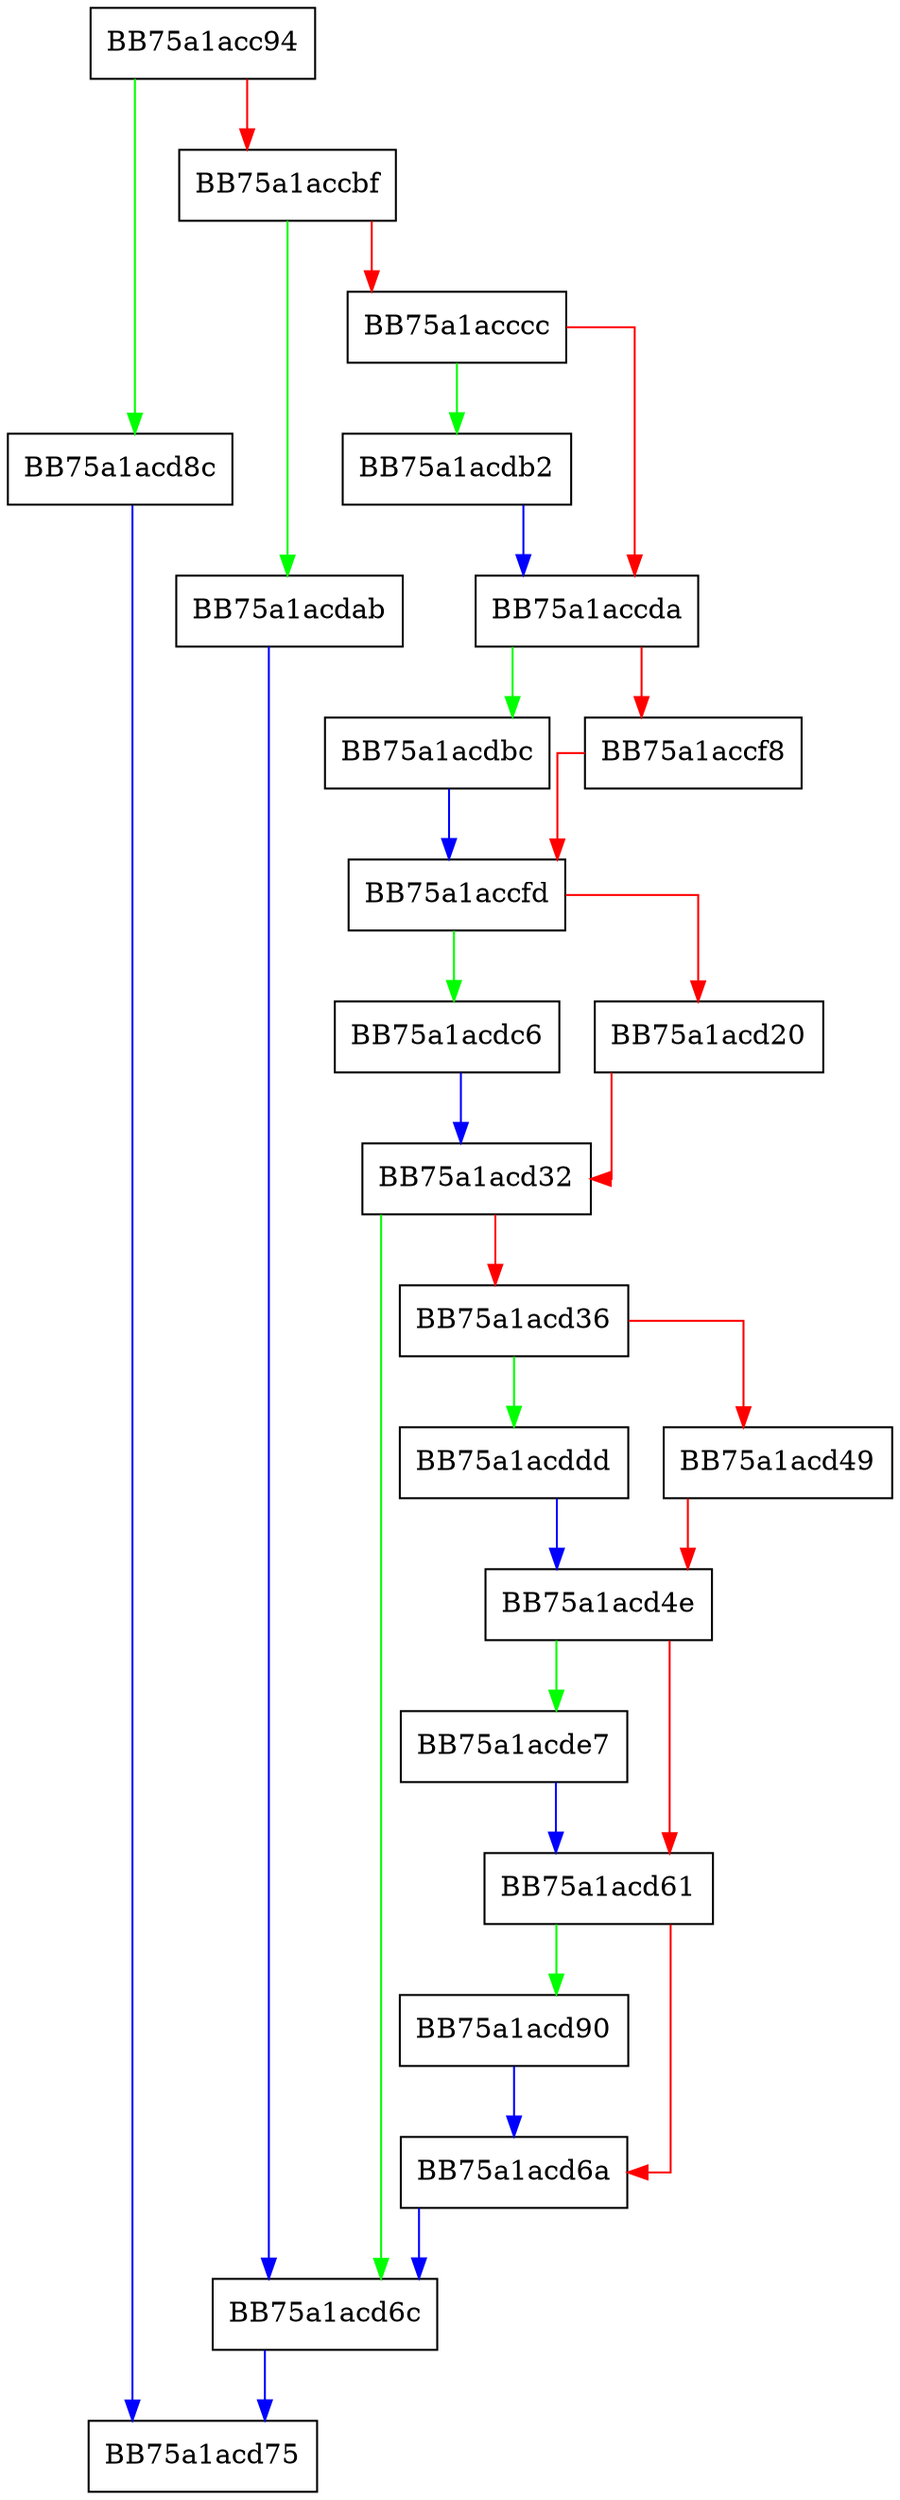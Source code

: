 digraph Write {
  node [shape="box"];
  graph [splines=ortho];
  BB75a1acc94 -> BB75a1acd8c [color="green"];
  BB75a1acc94 -> BB75a1accbf [color="red"];
  BB75a1accbf -> BB75a1acdab [color="green"];
  BB75a1accbf -> BB75a1acccc [color="red"];
  BB75a1acccc -> BB75a1acdb2 [color="green"];
  BB75a1acccc -> BB75a1accda [color="red"];
  BB75a1accda -> BB75a1acdbc [color="green"];
  BB75a1accda -> BB75a1accf8 [color="red"];
  BB75a1accf8 -> BB75a1accfd [color="red"];
  BB75a1accfd -> BB75a1acdc6 [color="green"];
  BB75a1accfd -> BB75a1acd20 [color="red"];
  BB75a1acd20 -> BB75a1acd32 [color="red"];
  BB75a1acd32 -> BB75a1acd6c [color="green"];
  BB75a1acd32 -> BB75a1acd36 [color="red"];
  BB75a1acd36 -> BB75a1acddd [color="green"];
  BB75a1acd36 -> BB75a1acd49 [color="red"];
  BB75a1acd49 -> BB75a1acd4e [color="red"];
  BB75a1acd4e -> BB75a1acde7 [color="green"];
  BB75a1acd4e -> BB75a1acd61 [color="red"];
  BB75a1acd61 -> BB75a1acd90 [color="green"];
  BB75a1acd61 -> BB75a1acd6a [color="red"];
  BB75a1acd6a -> BB75a1acd6c [color="blue"];
  BB75a1acd6c -> BB75a1acd75 [color="blue"];
  BB75a1acd8c -> BB75a1acd75 [color="blue"];
  BB75a1acd90 -> BB75a1acd6a [color="blue"];
  BB75a1acdab -> BB75a1acd6c [color="blue"];
  BB75a1acdb2 -> BB75a1accda [color="blue"];
  BB75a1acdbc -> BB75a1accfd [color="blue"];
  BB75a1acdc6 -> BB75a1acd32 [color="blue"];
  BB75a1acddd -> BB75a1acd4e [color="blue"];
  BB75a1acde7 -> BB75a1acd61 [color="blue"];
}